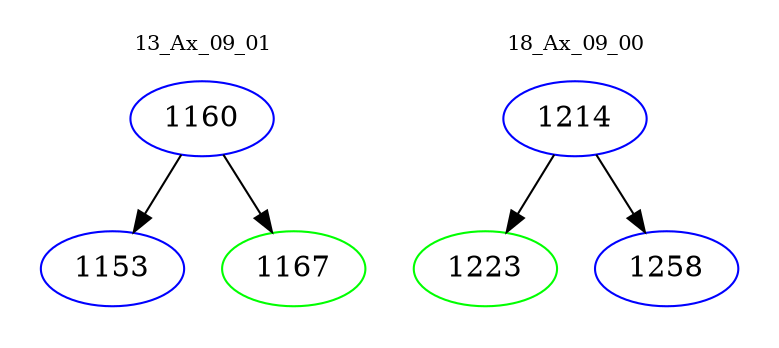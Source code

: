digraph{
subgraph cluster_0 {
color = white
label = "13_Ax_09_01";
fontsize=10;
T0_1160 [label="1160", color="blue"]
T0_1160 -> T0_1153 [color="black"]
T0_1153 [label="1153", color="blue"]
T0_1160 -> T0_1167 [color="black"]
T0_1167 [label="1167", color="green"]
}
subgraph cluster_1 {
color = white
label = "18_Ax_09_00";
fontsize=10;
T1_1214 [label="1214", color="blue"]
T1_1214 -> T1_1223 [color="black"]
T1_1223 [label="1223", color="green"]
T1_1214 -> T1_1258 [color="black"]
T1_1258 [label="1258", color="blue"]
}
}
